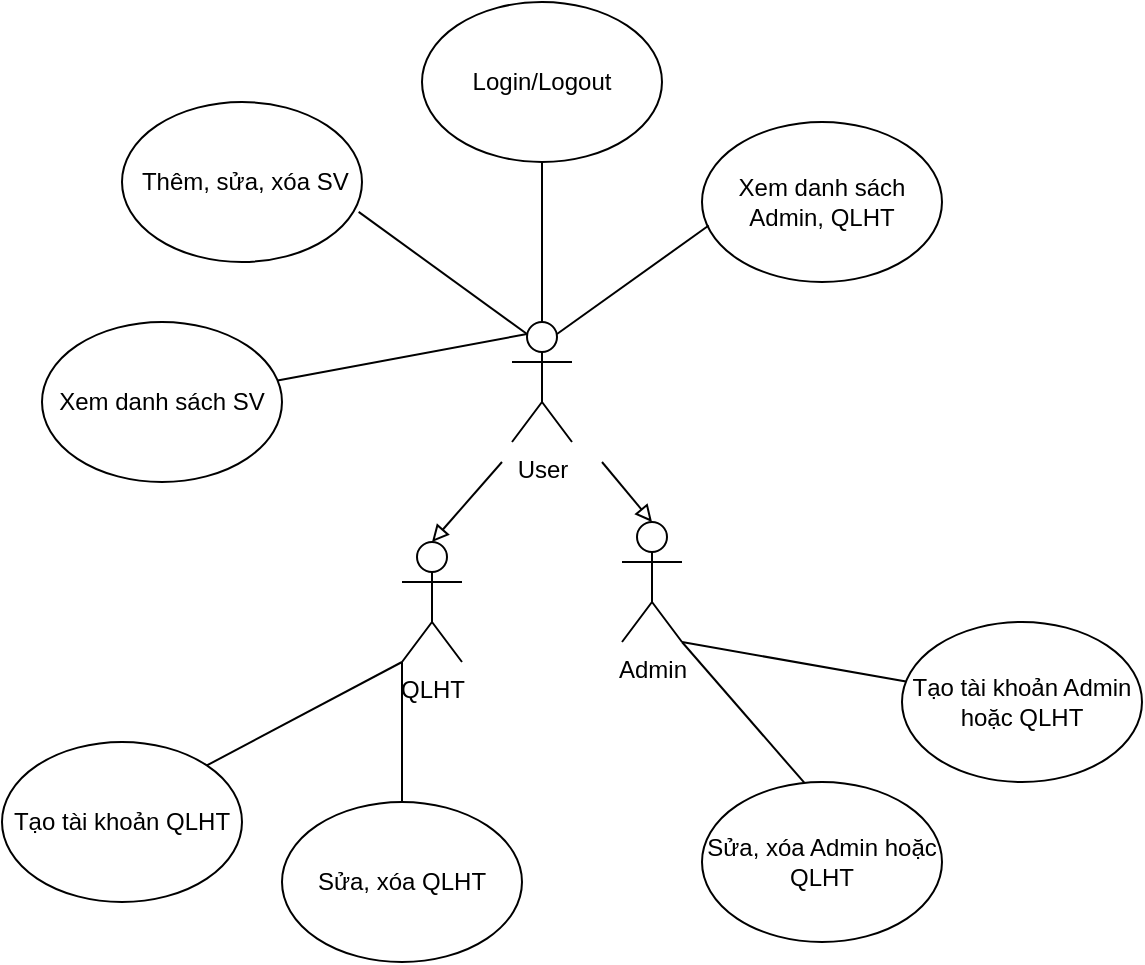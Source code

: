 <mxfile version="22.1.21" type="github" pages="2">
  <diagram name="Page-1" id="n2BPxvurVojcQvGW_dSC">
    <mxGraphModel dx="1105" dy="549" grid="1" gridSize="10" guides="1" tooltips="1" connect="1" arrows="1" fold="1" page="1" pageScale="1" pageWidth="850" pageHeight="1100" math="0" shadow="0">
      <root>
        <mxCell id="0" />
        <mxCell id="1" parent="0" />
        <mxCell id="POsNqCVVr4HfNaQNB7_T-1" value="User" style="shape=umlActor;verticalLabelPosition=bottom;verticalAlign=top;html=1;outlineConnect=0;" vertex="1" parent="1">
          <mxGeometry x="295" y="220" width="30" height="60" as="geometry" />
        </mxCell>
        <mxCell id="POsNqCVVr4HfNaQNB7_T-2" value="Login/Logout" style="ellipse;whiteSpace=wrap;html=1;" vertex="1" parent="1">
          <mxGeometry x="250" y="60" width="120" height="80" as="geometry" />
        </mxCell>
        <mxCell id="POsNqCVVr4HfNaQNB7_T-6" value="" style="endArrow=block;html=1;rounded=0;endFill=0;entryX=0.5;entryY=0;entryDx=0;entryDy=0;entryPerimeter=0;" edge="1" parent="1" target="POsNqCVVr4HfNaQNB7_T-7">
          <mxGeometry width="50" height="50" relative="1" as="geometry">
            <mxPoint x="340" y="290" as="sourcePoint" />
            <mxPoint x="270" y="230" as="targetPoint" />
          </mxGeometry>
        </mxCell>
        <mxCell id="POsNqCVVr4HfNaQNB7_T-7" value="Admin" style="shape=umlActor;verticalLabelPosition=bottom;verticalAlign=top;html=1;outlineConnect=0;" vertex="1" parent="1">
          <mxGeometry x="350" y="320" width="30" height="60" as="geometry" />
        </mxCell>
        <mxCell id="POsNqCVVr4HfNaQNB7_T-8" value="QLHT" style="shape=umlActor;verticalLabelPosition=bottom;verticalAlign=top;html=1;outlineConnect=0;" vertex="1" parent="1">
          <mxGeometry x="240" y="330" width="30" height="60" as="geometry" />
        </mxCell>
        <mxCell id="POsNqCVVr4HfNaQNB7_T-10" value="" style="endArrow=block;html=1;rounded=0;endFill=0;entryX=0.5;entryY=0;entryDx=0;entryDy=0;entryPerimeter=0;" edge="1" parent="1" target="POsNqCVVr4HfNaQNB7_T-8">
          <mxGeometry width="50" height="50" relative="1" as="geometry">
            <mxPoint x="290" y="290" as="sourcePoint" />
            <mxPoint x="220.0" y="350" as="targetPoint" />
          </mxGeometry>
        </mxCell>
        <mxCell id="POsNqCVVr4HfNaQNB7_T-14" value="" style="endArrow=none;html=1;rounded=0;entryX=0.5;entryY=1;entryDx=0;entryDy=0;exitX=0.5;exitY=0;exitDx=0;exitDy=0;exitPerimeter=0;" edge="1" parent="1" source="POsNqCVVr4HfNaQNB7_T-1" target="POsNqCVVr4HfNaQNB7_T-2">
          <mxGeometry width="50" height="50" relative="1" as="geometry">
            <mxPoint x="270" y="270" as="sourcePoint" />
            <mxPoint x="590" y="270" as="targetPoint" />
            <Array as="points">
              <mxPoint x="310" y="220" />
            </Array>
          </mxGeometry>
        </mxCell>
        <mxCell id="POsNqCVVr4HfNaQNB7_T-23" value="Xem danh sách Admin, QLHT" style="ellipse;whiteSpace=wrap;html=1;" vertex="1" parent="1">
          <mxGeometry x="390" y="120" width="120" height="80" as="geometry" />
        </mxCell>
        <mxCell id="POsNqCVVr4HfNaQNB7_T-24" value="Xem danh sách SV" style="ellipse;whiteSpace=wrap;html=1;" vertex="1" parent="1">
          <mxGeometry x="60" y="220" width="120" height="80" as="geometry" />
        </mxCell>
        <mxCell id="POsNqCVVr4HfNaQNB7_T-25" value="Tạo tài khoản Admin hoặc QLHT" style="ellipse;whiteSpace=wrap;html=1;" vertex="1" parent="1">
          <mxGeometry x="490" y="370" width="120" height="80" as="geometry" />
        </mxCell>
        <mxCell id="POsNqCVVr4HfNaQNB7_T-26" value="Tạo tài khoản QLHT" style="ellipse;whiteSpace=wrap;html=1;" vertex="1" parent="1">
          <mxGeometry x="40" y="430" width="120" height="80" as="geometry" />
        </mxCell>
        <mxCell id="POsNqCVVr4HfNaQNB7_T-27" value="Sửa, xóa Admin hoặc QLHT" style="ellipse;whiteSpace=wrap;html=1;" vertex="1" parent="1">
          <mxGeometry x="390" y="450" width="120" height="80" as="geometry" />
        </mxCell>
        <mxCell id="POsNqCVVr4HfNaQNB7_T-28" value="Sửa, xóa QLHT" style="ellipse;whiteSpace=wrap;html=1;" vertex="1" parent="1">
          <mxGeometry x="180" y="460" width="120" height="80" as="geometry" />
        </mxCell>
        <mxCell id="POsNqCVVr4HfNaQNB7_T-29" value="&amp;nbsp;Thêm, sửa, xóa SV" style="ellipse;whiteSpace=wrap;html=1;" vertex="1" parent="1">
          <mxGeometry x="100" y="110" width="120" height="80" as="geometry" />
        </mxCell>
        <mxCell id="POsNqCVVr4HfNaQNB7_T-31" value="" style="endArrow=none;html=1;rounded=0;entryX=0.986;entryY=0.687;entryDx=0;entryDy=0;exitX=0.25;exitY=0.1;exitDx=0;exitDy=0;exitPerimeter=0;entryPerimeter=0;" edge="1" parent="1" source="POsNqCVVr4HfNaQNB7_T-1" target="POsNqCVVr4HfNaQNB7_T-29">
          <mxGeometry width="50" height="50" relative="1" as="geometry">
            <mxPoint x="264.7" y="240" as="sourcePoint" />
            <mxPoint x="264.7" y="160" as="targetPoint" />
            <Array as="points" />
          </mxGeometry>
        </mxCell>
        <mxCell id="POsNqCVVr4HfNaQNB7_T-32" value="" style="endArrow=none;html=1;rounded=0;exitX=0.25;exitY=0.1;exitDx=0;exitDy=0;exitPerimeter=0;" edge="1" parent="1" source="POsNqCVVr4HfNaQNB7_T-1" target="POsNqCVVr4HfNaQNB7_T-24">
          <mxGeometry width="50" height="50" relative="1" as="geometry">
            <mxPoint x="295" y="215.36" as="sourcePoint" />
            <mxPoint x="136.44" y="220" as="targetPoint" />
            <Array as="points" />
          </mxGeometry>
        </mxCell>
        <mxCell id="POsNqCVVr4HfNaQNB7_T-33" value="" style="endArrow=none;html=1;rounded=0;entryX=0.028;entryY=0.647;entryDx=0;entryDy=0;exitX=0.75;exitY=0.1;exitDx=0;exitDy=0;exitPerimeter=0;entryPerimeter=0;" edge="1" parent="1" source="POsNqCVVr4HfNaQNB7_T-1" target="POsNqCVVr4HfNaQNB7_T-23">
          <mxGeometry width="50" height="50" relative="1" as="geometry">
            <mxPoint x="350" y="260" as="sourcePoint" />
            <mxPoint x="350" y="180" as="targetPoint" />
            <Array as="points" />
          </mxGeometry>
        </mxCell>
        <mxCell id="POsNqCVVr4HfNaQNB7_T-35" value="" style="endArrow=none;html=1;rounded=0;exitX=1;exitY=1;exitDx=0;exitDy=0;exitPerimeter=0;" edge="1" parent="1" source="POsNqCVVr4HfNaQNB7_T-7" target="POsNqCVVr4HfNaQNB7_T-25">
          <mxGeometry width="50" height="50" relative="1" as="geometry">
            <mxPoint x="90" y="290" as="sourcePoint" />
            <mxPoint x="140" y="240" as="targetPoint" />
          </mxGeometry>
        </mxCell>
        <mxCell id="POsNqCVVr4HfNaQNB7_T-36" value="" style="endArrow=none;html=1;rounded=0;exitX=1;exitY=1;exitDx=0;exitDy=0;exitPerimeter=0;entryX=0.427;entryY=0.006;entryDx=0;entryDy=0;entryPerimeter=0;" edge="1" parent="1" source="POsNqCVVr4HfNaQNB7_T-7" target="POsNqCVVr4HfNaQNB7_T-27">
          <mxGeometry width="50" height="50" relative="1" as="geometry">
            <mxPoint x="390" y="390" as="sourcePoint" />
            <mxPoint x="502" y="410" as="targetPoint" />
          </mxGeometry>
        </mxCell>
        <mxCell id="POsNqCVVr4HfNaQNB7_T-39" value="" style="endArrow=none;html=1;rounded=0;entryX=0;entryY=1;entryDx=0;entryDy=0;entryPerimeter=0;exitX=1;exitY=0;exitDx=0;exitDy=0;" edge="1" parent="1" source="POsNqCVVr4HfNaQNB7_T-26" target="POsNqCVVr4HfNaQNB7_T-8">
          <mxGeometry width="50" height="50" relative="1" as="geometry">
            <mxPoint x="90" y="290" as="sourcePoint" />
            <mxPoint x="140" y="240" as="targetPoint" />
          </mxGeometry>
        </mxCell>
        <mxCell id="POsNqCVVr4HfNaQNB7_T-40" value="" style="endArrow=none;html=1;rounded=0;entryX=0;entryY=1;entryDx=0;entryDy=0;entryPerimeter=0;exitX=0.5;exitY=0;exitDx=0;exitDy=0;" edge="1" parent="1" source="POsNqCVVr4HfNaQNB7_T-28" target="POsNqCVVr4HfNaQNB7_T-8">
          <mxGeometry width="50" height="50" relative="1" as="geometry">
            <mxPoint x="152" y="452" as="sourcePoint" />
            <mxPoint x="250" y="400" as="targetPoint" />
          </mxGeometry>
        </mxCell>
      </root>
    </mxGraphModel>
  </diagram>
  <diagram id="vqRESX0ZS-ZKTcjWFKhJ" name="Page-2">
    <mxGraphModel dx="1313" dy="653" grid="1" gridSize="10" guides="1" tooltips="1" connect="1" arrows="1" fold="1" page="1" pageScale="1" pageWidth="850" pageHeight="1100" math="0" shadow="0">
      <root>
        <mxCell id="0" />
        <mxCell id="1" parent="0" />
      </root>
    </mxGraphModel>
  </diagram>
</mxfile>
